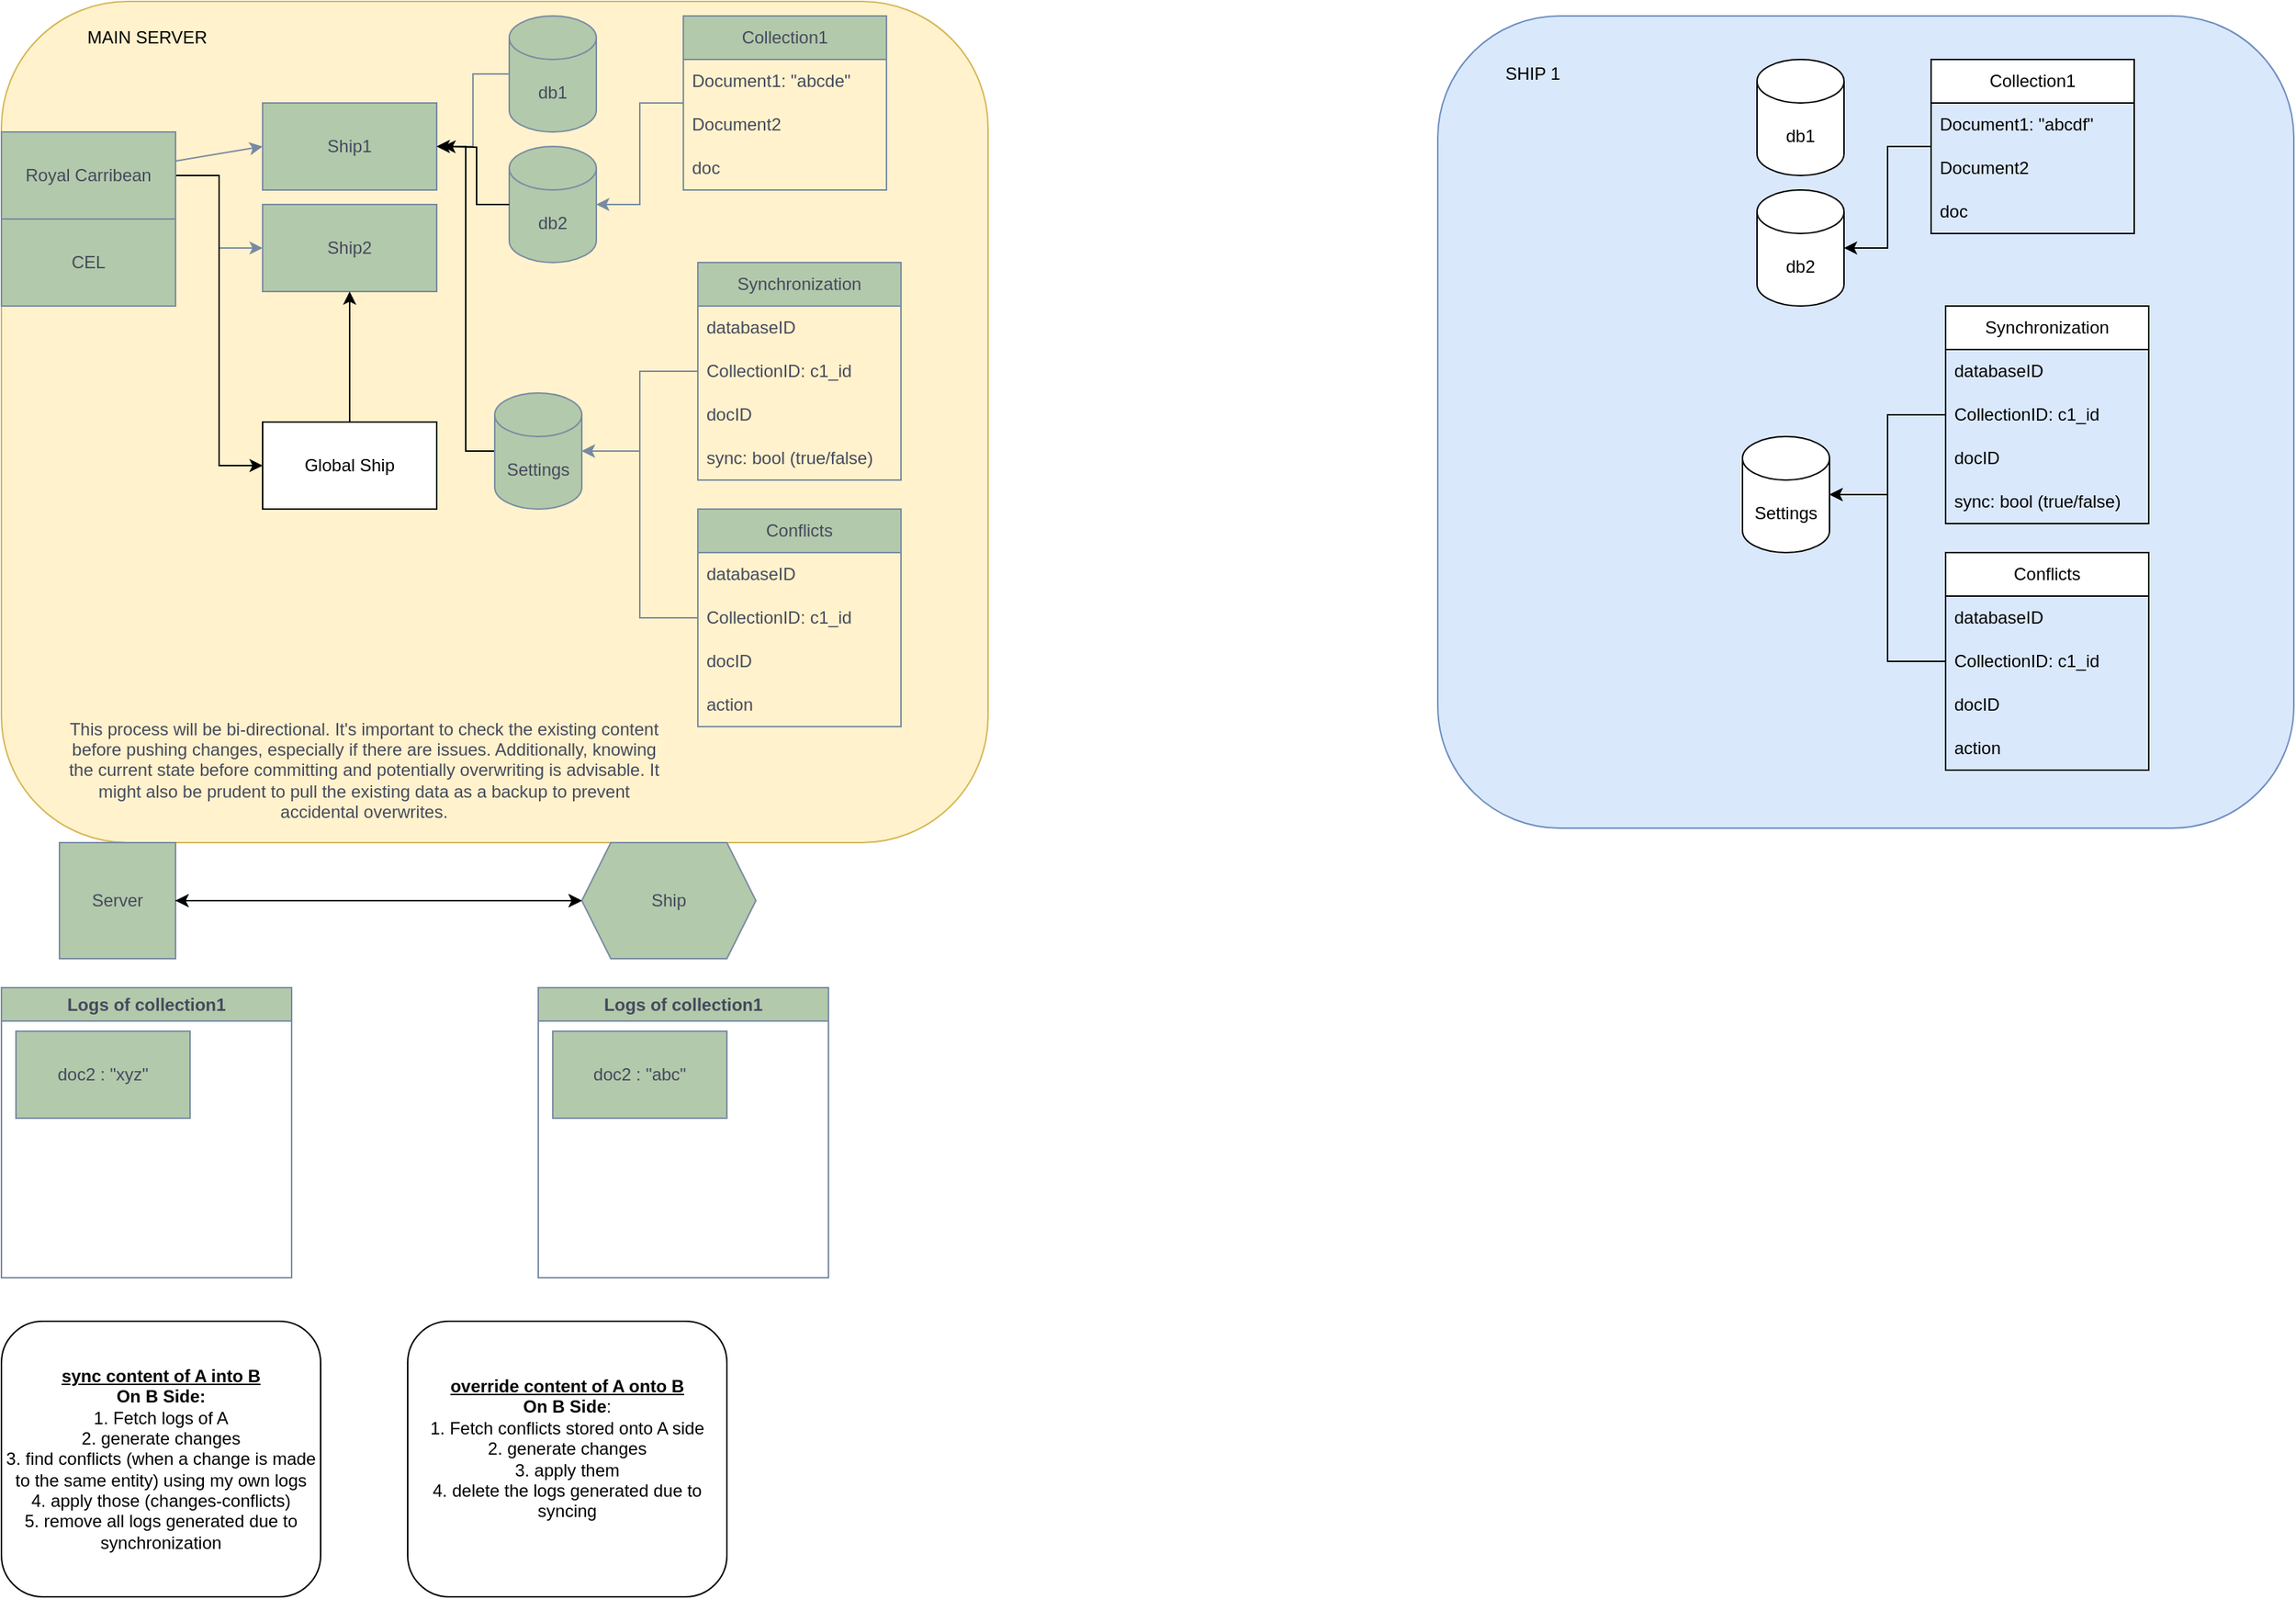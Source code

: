 <mxfile version="24.7.17">
  <diagram name="Page-1" id="QVdheb5jmeMty-fEyVKJ">
    <mxGraphModel dx="1464" dy="715" grid="1" gridSize="10" guides="1" tooltips="1" connect="1" arrows="1" fold="1" page="1" pageScale="1" pageWidth="2000" pageHeight="1100" math="0" shadow="0">
      <root>
        <mxCell id="0" />
        <mxCell id="1" parent="0" />
        <mxCell id="ntUH-E0p4cSO-epYr9VH-56" value="" style="rounded=1;whiteSpace=wrap;html=1;fillColor=#dae8fc;strokeColor=#6c8ebf;" parent="1" vertex="1">
          <mxGeometry x="990" y="10" width="590" height="560" as="geometry" />
        </mxCell>
        <mxCell id="ntUH-E0p4cSO-epYr9VH-24" value="" style="rounded=1;whiteSpace=wrap;html=1;fillColor=#fff2cc;strokeColor=#d6b656;" parent="1" vertex="1">
          <mxGeometry width="680" height="580" as="geometry" />
        </mxCell>
        <mxCell id="XJFTiHafAGhN_DBO5whV-9" value="" style="edgeStyle=orthogonalEdgeStyle;rounded=0;orthogonalLoop=1;jettySize=auto;html=1;labelBackgroundColor=none;strokeColor=#788AA3;fontColor=default;" parent="1" source="XJFTiHafAGhN_DBO5whV-1" target="XJFTiHafAGhN_DBO5whV-5" edge="1">
          <mxGeometry relative="1" as="geometry" />
        </mxCell>
        <mxCell id="ntUH-E0p4cSO-epYr9VH-9" style="edgeStyle=orthogonalEdgeStyle;rounded=0;orthogonalLoop=1;jettySize=auto;html=1;exitX=1;exitY=0.5;exitDx=0;exitDy=0;entryX=0;entryY=0.5;entryDx=0;entryDy=0;" parent="1" source="XJFTiHafAGhN_DBO5whV-1" target="ntUH-E0p4cSO-epYr9VH-8" edge="1">
          <mxGeometry relative="1" as="geometry" />
        </mxCell>
        <mxCell id="XJFTiHafAGhN_DBO5whV-1" value="Royal Carribean" style="rounded=0;whiteSpace=wrap;html=1;labelBackgroundColor=none;fillColor=#B2C9AB;strokeColor=#788AA3;fontColor=#46495D;" parent="1" vertex="1">
          <mxGeometry y="90" width="120" height="60" as="geometry" />
        </mxCell>
        <mxCell id="XJFTiHafAGhN_DBO5whV-2" value="CEL" style="rounded=0;whiteSpace=wrap;html=1;labelBackgroundColor=none;fillColor=#B2C9AB;strokeColor=#788AA3;fontColor=#46495D;" parent="1" vertex="1">
          <mxGeometry y="150" width="120" height="60" as="geometry" />
        </mxCell>
        <mxCell id="XJFTiHafAGhN_DBO5whV-4" value="Ship1" style="rounded=0;whiteSpace=wrap;html=1;labelBackgroundColor=none;fillColor=#B2C9AB;strokeColor=#788AA3;fontColor=#46495D;" parent="1" vertex="1">
          <mxGeometry x="180" y="70" width="120" height="60" as="geometry" />
        </mxCell>
        <mxCell id="XJFTiHafAGhN_DBO5whV-5" value="Ship2" style="rounded=0;whiteSpace=wrap;html=1;labelBackgroundColor=none;fillColor=#B2C9AB;strokeColor=#788AA3;fontColor=#46495D;" parent="1" vertex="1">
          <mxGeometry x="180" y="140" width="120" height="60" as="geometry" />
        </mxCell>
        <mxCell id="XJFTiHafAGhN_DBO5whV-7" value="" style="endArrow=classic;html=1;rounded=0;entryX=0;entryY=0.5;entryDx=0;entryDy=0;labelBackgroundColor=none;strokeColor=#788AA3;fontColor=default;" parent="1" source="XJFTiHafAGhN_DBO5whV-1" target="XJFTiHafAGhN_DBO5whV-4" edge="1">
          <mxGeometry width="50" height="50" relative="1" as="geometry">
            <mxPoint x="400" y="310" as="sourcePoint" />
            <mxPoint x="450" y="260" as="targetPoint" />
          </mxGeometry>
        </mxCell>
        <mxCell id="XJFTiHafAGhN_DBO5whV-14" value="" style="edgeStyle=orthogonalEdgeStyle;rounded=0;orthogonalLoop=1;jettySize=auto;html=1;labelBackgroundColor=none;strokeColor=#788AA3;fontColor=default;" parent="1" source="XJFTiHafAGhN_DBO5whV-10" target="XJFTiHafAGhN_DBO5whV-4" edge="1">
          <mxGeometry relative="1" as="geometry" />
        </mxCell>
        <mxCell id="XJFTiHafAGhN_DBO5whV-10" value="db1" style="shape=cylinder3;whiteSpace=wrap;html=1;boundedLbl=1;backgroundOutline=1;size=15;labelBackgroundColor=none;fillColor=#B2C9AB;strokeColor=#788AA3;fontColor=#46495D;" parent="1" vertex="1">
          <mxGeometry x="350" y="10" width="60" height="80" as="geometry" />
        </mxCell>
        <mxCell id="XJFTiHafAGhN_DBO5whV-11" value="db2" style="shape=cylinder3;whiteSpace=wrap;html=1;boundedLbl=1;backgroundOutline=1;size=15;labelBackgroundColor=none;fillColor=#B2C9AB;strokeColor=#788AA3;fontColor=#46495D;" parent="1" vertex="1">
          <mxGeometry x="350" y="100" width="60" height="80" as="geometry" />
        </mxCell>
        <mxCell id="XJFTiHafAGhN_DBO5whV-20" value="" style="edgeStyle=orthogonalEdgeStyle;rounded=0;orthogonalLoop=1;jettySize=auto;html=1;labelBackgroundColor=none;strokeColor=#788AA3;fontColor=default;" parent="1" source="XJFTiHafAGhN_DBO5whV-16" target="XJFTiHafAGhN_DBO5whV-11" edge="1">
          <mxGeometry relative="1" as="geometry" />
        </mxCell>
        <mxCell id="XJFTiHafAGhN_DBO5whV-16" value="Collection1" style="swimlane;fontStyle=0;childLayout=stackLayout;horizontal=1;startSize=30;horizontalStack=0;resizeParent=1;resizeParentMax=0;resizeLast=0;collapsible=1;marginBottom=0;whiteSpace=wrap;html=1;labelBackgroundColor=none;fillColor=#B2C9AB;strokeColor=#788AA3;fontColor=#46495D;" parent="1" vertex="1">
          <mxGeometry x="470" y="10" width="140" height="120" as="geometry" />
        </mxCell>
        <mxCell id="XJFTiHafAGhN_DBO5whV-17" value="Document1: &quot;abcde&quot;" style="text;strokeColor=none;fillColor=none;align=left;verticalAlign=middle;spacingLeft=4;spacingRight=4;overflow=hidden;points=[[0,0.5],[1,0.5]];portConstraint=eastwest;rotatable=0;whiteSpace=wrap;html=1;labelBackgroundColor=none;fontColor=#46495D;" parent="XJFTiHafAGhN_DBO5whV-16" vertex="1">
          <mxGeometry y="30" width="140" height="30" as="geometry" />
        </mxCell>
        <mxCell id="XJFTiHafAGhN_DBO5whV-18" value="Document2" style="text;strokeColor=none;fillColor=none;align=left;verticalAlign=middle;spacingLeft=4;spacingRight=4;overflow=hidden;points=[[0,0.5],[1,0.5]];portConstraint=eastwest;rotatable=0;whiteSpace=wrap;html=1;labelBackgroundColor=none;fontColor=#46495D;" parent="XJFTiHafAGhN_DBO5whV-16" vertex="1">
          <mxGeometry y="60" width="140" height="30" as="geometry" />
        </mxCell>
        <mxCell id="XJFTiHafAGhN_DBO5whV-19" value="doc" style="text;strokeColor=none;fillColor=none;align=left;verticalAlign=middle;spacingLeft=4;spacingRight=4;overflow=hidden;points=[[0,0.5],[1,0.5]];portConstraint=eastwest;rotatable=0;whiteSpace=wrap;html=1;labelBackgroundColor=none;fontColor=#46495D;" parent="XJFTiHafAGhN_DBO5whV-16" vertex="1">
          <mxGeometry y="90" width="140" height="30" as="geometry" />
        </mxCell>
        <mxCell id="XJFTiHafAGhN_DBO5whV-24" value="Server" style="whiteSpace=wrap;html=1;aspect=fixed;labelBackgroundColor=none;fillColor=#B2C9AB;strokeColor=#788AA3;fontColor=#46495D;" parent="1" vertex="1">
          <mxGeometry x="40" y="580" width="80" height="80" as="geometry" />
        </mxCell>
        <mxCell id="XJFTiHafAGhN_DBO5whV-27" value="Ship" style="shape=hexagon;perimeter=hexagonPerimeter2;whiteSpace=wrap;html=1;fixedSize=1;labelBackgroundColor=none;fillColor=#B2C9AB;strokeColor=#788AA3;fontColor=#46495D;" parent="1" vertex="1">
          <mxGeometry x="400" y="580" width="120" height="80" as="geometry" />
        </mxCell>
        <mxCell id="ntUH-E0p4cSO-epYr9VH-10" style="edgeStyle=orthogonalEdgeStyle;rounded=0;orthogonalLoop=1;jettySize=auto;html=1;exitX=0;exitY=0.5;exitDx=0;exitDy=0;exitPerimeter=0;entryX=1;entryY=0.5;entryDx=0;entryDy=0;" parent="1" source="XJFTiHafAGhN_DBO5whV-28" target="XJFTiHafAGhN_DBO5whV-4" edge="1">
          <mxGeometry relative="1" as="geometry" />
        </mxCell>
        <mxCell id="XJFTiHafAGhN_DBO5whV-28" value="Settings" style="shape=cylinder3;whiteSpace=wrap;html=1;boundedLbl=1;backgroundOutline=1;size=15;labelBackgroundColor=none;fillColor=#B2C9AB;strokeColor=#788AA3;fontColor=#46495D;" parent="1" vertex="1">
          <mxGeometry x="340" y="270" width="60" height="80" as="geometry" />
        </mxCell>
        <mxCell id="XJFTiHafAGhN_DBO5whV-40" value="" style="edgeStyle=orthogonalEdgeStyle;rounded=0;orthogonalLoop=1;jettySize=auto;html=1;labelBackgroundColor=none;strokeColor=#788AA3;fontColor=default;" parent="1" source="XJFTiHafAGhN_DBO5whV-30" target="XJFTiHafAGhN_DBO5whV-28" edge="1">
          <mxGeometry relative="1" as="geometry" />
        </mxCell>
        <mxCell id="XJFTiHafAGhN_DBO5whV-30" value="Synchronization" style="swimlane;fontStyle=0;childLayout=stackLayout;horizontal=1;startSize=30;horizontalStack=0;resizeParent=1;resizeParentMax=0;resizeLast=0;collapsible=1;marginBottom=0;whiteSpace=wrap;html=1;labelBackgroundColor=none;fillColor=#B2C9AB;strokeColor=#788AA3;fontColor=#46495D;" parent="1" vertex="1">
          <mxGeometry x="480" y="180" width="140" height="150" as="geometry">
            <mxRectangle x="480" y="180" width="130" height="30" as="alternateBounds" />
          </mxGeometry>
        </mxCell>
        <mxCell id="XJFTiHafAGhN_DBO5whV-31" value="databaseID" style="text;strokeColor=none;fillColor=none;align=left;verticalAlign=middle;spacingLeft=4;spacingRight=4;overflow=hidden;points=[[0,0.5],[1,0.5]];portConstraint=eastwest;rotatable=0;whiteSpace=wrap;html=1;labelBackgroundColor=none;fontColor=#46495D;" parent="XJFTiHafAGhN_DBO5whV-30" vertex="1">
          <mxGeometry y="30" width="140" height="30" as="geometry" />
        </mxCell>
        <mxCell id="XJFTiHafAGhN_DBO5whV-32" value="CollectionID: c1_id" style="text;strokeColor=none;fillColor=none;align=left;verticalAlign=middle;spacingLeft=4;spacingRight=4;overflow=hidden;points=[[0,0.5],[1,0.5]];portConstraint=eastwest;rotatable=0;whiteSpace=wrap;html=1;labelBackgroundColor=none;fontColor=#46495D;" parent="XJFTiHafAGhN_DBO5whV-30" vertex="1">
          <mxGeometry y="60" width="140" height="30" as="geometry" />
        </mxCell>
        <mxCell id="XJFTiHafAGhN_DBO5whV-33" value="docID" style="text;strokeColor=none;fillColor=none;align=left;verticalAlign=middle;spacingLeft=4;spacingRight=4;overflow=hidden;points=[[0,0.5],[1,0.5]];portConstraint=eastwest;rotatable=0;whiteSpace=wrap;html=1;labelBackgroundColor=none;fontColor=#46495D;" parent="XJFTiHafAGhN_DBO5whV-30" vertex="1">
          <mxGeometry y="90" width="140" height="30" as="geometry" />
        </mxCell>
        <mxCell id="XJFTiHafAGhN_DBO5whV-34" value="sync: bool (true/false)" style="text;strokeColor=none;fillColor=none;align=left;verticalAlign=middle;spacingLeft=4;spacingRight=4;overflow=hidden;points=[[0,0.5],[1,0.5]];portConstraint=eastwest;rotatable=0;whiteSpace=wrap;html=1;labelBackgroundColor=none;fontColor=#46495D;" parent="XJFTiHafAGhN_DBO5whV-30" vertex="1">
          <mxGeometry y="120" width="140" height="30" as="geometry" />
        </mxCell>
        <mxCell id="XJFTiHafAGhN_DBO5whV-35" value="Conflicts" style="swimlane;fontStyle=0;childLayout=stackLayout;horizontal=1;startSize=30;horizontalStack=0;resizeParent=1;resizeParentMax=0;resizeLast=0;collapsible=1;marginBottom=0;whiteSpace=wrap;html=1;labelBackgroundColor=none;fillColor=#B2C9AB;strokeColor=#788AA3;fontColor=#46495D;" parent="1" vertex="1">
          <mxGeometry x="480" y="350" width="140" height="150" as="geometry" />
        </mxCell>
        <mxCell id="XJFTiHafAGhN_DBO5whV-36" value="databaseID" style="text;strokeColor=none;fillColor=none;align=left;verticalAlign=middle;spacingLeft=4;spacingRight=4;overflow=hidden;points=[[0,0.5],[1,0.5]];portConstraint=eastwest;rotatable=0;whiteSpace=wrap;html=1;labelBackgroundColor=none;fontColor=#46495D;" parent="XJFTiHafAGhN_DBO5whV-35" vertex="1">
          <mxGeometry y="30" width="140" height="30" as="geometry" />
        </mxCell>
        <mxCell id="XJFTiHafAGhN_DBO5whV-37" value="CollectionID: c1_id" style="text;strokeColor=none;fillColor=none;align=left;verticalAlign=middle;spacingLeft=4;spacingRight=4;overflow=hidden;points=[[0,0.5],[1,0.5]];portConstraint=eastwest;rotatable=0;whiteSpace=wrap;html=1;labelBackgroundColor=none;fontColor=#46495D;" parent="XJFTiHafAGhN_DBO5whV-35" vertex="1">
          <mxGeometry y="60" width="140" height="30" as="geometry" />
        </mxCell>
        <mxCell id="XJFTiHafAGhN_DBO5whV-38" value="docID" style="text;strokeColor=none;fillColor=none;align=left;verticalAlign=middle;spacingLeft=4;spacingRight=4;overflow=hidden;points=[[0,0.5],[1,0.5]];portConstraint=eastwest;rotatable=0;whiteSpace=wrap;html=1;labelBackgroundColor=none;fontColor=#46495D;" parent="XJFTiHafAGhN_DBO5whV-35" vertex="1">
          <mxGeometry y="90" width="140" height="30" as="geometry" />
        </mxCell>
        <mxCell id="XJFTiHafAGhN_DBO5whV-39" value="action" style="text;strokeColor=none;fillColor=none;align=left;verticalAlign=middle;spacingLeft=4;spacingRight=4;overflow=hidden;points=[[0,0.5],[1,0.5]];portConstraint=eastwest;rotatable=0;whiteSpace=wrap;html=1;labelBackgroundColor=none;fontColor=#46495D;" parent="XJFTiHafAGhN_DBO5whV-35" vertex="1">
          <mxGeometry y="120" width="140" height="30" as="geometry" />
        </mxCell>
        <mxCell id="XJFTiHafAGhN_DBO5whV-41" style="edgeStyle=orthogonalEdgeStyle;rounded=0;orthogonalLoop=1;jettySize=auto;html=1;entryX=1;entryY=0.5;entryDx=0;entryDy=0;entryPerimeter=0;labelBackgroundColor=none;strokeColor=#788AA3;fontColor=default;" parent="1" source="XJFTiHafAGhN_DBO5whV-35" target="XJFTiHafAGhN_DBO5whV-28" edge="1">
          <mxGeometry relative="1" as="geometry" />
        </mxCell>
        <mxCell id="ntUH-E0p4cSO-epYr9VH-1" value="Logs of collection1" style="swimlane;whiteSpace=wrap;html=1;startSize=23;labelBackgroundColor=none;fillColor=#B2C9AB;strokeColor=#788AA3;fontColor=#46495D;" parent="1" vertex="1">
          <mxGeometry y="680" width="200" height="200" as="geometry" />
        </mxCell>
        <mxCell id="ntUH-E0p4cSO-epYr9VH-4" value="doc2 : &quot;xyz&quot;" style="whiteSpace=wrap;html=1;labelBackgroundColor=none;fillColor=#B2C9AB;strokeColor=#788AA3;fontColor=#46495D;" parent="ntUH-E0p4cSO-epYr9VH-1" vertex="1">
          <mxGeometry x="10" y="30" width="120" height="60" as="geometry" />
        </mxCell>
        <mxCell id="ntUH-E0p4cSO-epYr9VH-2" value="Logs of collection1" style="swimlane;whiteSpace=wrap;html=1;startSize=23;labelBackgroundColor=none;fillColor=#B2C9AB;strokeColor=#788AA3;fontColor=#46495D;" parent="1" vertex="1">
          <mxGeometry x="370" y="680" width="200" height="200" as="geometry" />
        </mxCell>
        <mxCell id="ntUH-E0p4cSO-epYr9VH-5" value="doc2 : &quot;abc&quot;" style="whiteSpace=wrap;html=1;labelBackgroundColor=none;fillColor=#B2C9AB;strokeColor=#788AA3;fontColor=#46495D;" parent="ntUH-E0p4cSO-epYr9VH-2" vertex="1">
          <mxGeometry x="10" y="30" width="120" height="60" as="geometry" />
        </mxCell>
        <mxCell id="k76rSSgDdyUt8fv63e5w-1" value="This process will be bi-directional. It&#39;s important to check the existing content before pushing changes, especially if there are issues. Additionally, knowing the current state before committing and potentially overwriting is advisable. It might also be prudent to pull the existing data as a backup to prevent accidental overwrites." style="text;html=1;align=center;verticalAlign=middle;whiteSpace=wrap;rounded=0;fontColor=#46495D;" parent="1" vertex="1">
          <mxGeometry x="40" y="480" width="420" height="100" as="geometry" />
        </mxCell>
        <mxCell id="ntUH-E0p4cSO-epYr9VH-68" style="edgeStyle=orthogonalEdgeStyle;rounded=0;orthogonalLoop=1;jettySize=auto;html=1;exitX=0.5;exitY=0;exitDx=0;exitDy=0;entryX=0.5;entryY=1;entryDx=0;entryDy=0;" parent="1" source="ntUH-E0p4cSO-epYr9VH-8" target="XJFTiHafAGhN_DBO5whV-5" edge="1">
          <mxGeometry relative="1" as="geometry" />
        </mxCell>
        <mxCell id="ntUH-E0p4cSO-epYr9VH-8" value="Global Ship" style="rounded=0;whiteSpace=wrap;html=1;" parent="1" vertex="1">
          <mxGeometry x="180" y="290" width="120" height="60" as="geometry" />
        </mxCell>
        <mxCell id="k76rSSgDdyUt8fv63e5w-2" value="" style="endArrow=classic;startArrow=classic;html=1;rounded=0;strokeColor=#788AA3;fontColor=#46495D;fillColor=#B2C9AB;exitX=1;exitY=0.5;exitDx=0;exitDy=0;" parent="1" source="XJFTiHafAGhN_DBO5whV-24" target="XJFTiHafAGhN_DBO5whV-27" edge="1">
          <mxGeometry width="50" height="50" relative="1" as="geometry">
            <mxPoint x="130" y="620" as="sourcePoint" />
            <mxPoint x="310" y="600" as="targetPoint" />
          </mxGeometry>
        </mxCell>
        <mxCell id="ntUH-E0p4cSO-epYr9VH-11" style="edgeStyle=orthogonalEdgeStyle;rounded=0;orthogonalLoop=1;jettySize=auto;html=1;" parent="1" source="XJFTiHafAGhN_DBO5whV-11" edge="1">
          <mxGeometry relative="1" as="geometry">
            <mxPoint x="304" y="100" as="targetPoint" />
          </mxGeometry>
        </mxCell>
        <mxCell id="ntUH-E0p4cSO-epYr9VH-13" value="&lt;b&gt;&lt;u&gt;sync content of A into B&lt;/u&gt;&lt;/b&gt;&lt;div&gt;&lt;b&gt;On B Side:&lt;/b&gt;&lt;br&gt;&lt;div&gt;1. Fetch logs of A&lt;/div&gt;&lt;/div&gt;&lt;div&gt;2. generate changes&lt;/div&gt;&lt;div&gt;3. find conflicts (when a change is made to the same entity) using my own logs&lt;/div&gt;&lt;div&gt;4. apply those (changes-conflicts)&lt;/div&gt;&lt;div&gt;5. remove all logs generated due to synchronization&lt;/div&gt;" style="rounded=1;whiteSpace=wrap;html=1;" parent="1" vertex="1">
          <mxGeometry y="910" width="220" height="190" as="geometry" />
        </mxCell>
        <mxCell id="ntUH-E0p4cSO-epYr9VH-16" value="&lt;b&gt;&lt;u&gt;override content of A onto B&lt;/u&gt;&lt;/b&gt;&lt;br&gt;&lt;div&gt;&lt;b&gt;On B Side&lt;/b&gt;:&lt;br&gt;&lt;div&gt;1. Fetch conflicts stored onto A side&lt;/div&gt;&lt;/div&gt;&lt;div&gt;2. generate changes&lt;/div&gt;&lt;div&gt;3. apply them&lt;/div&gt;&lt;div&gt;4. delete the logs generated due to syncing&lt;/div&gt;&lt;div&gt;&lt;br&gt;&lt;/div&gt;" style="rounded=1;whiteSpace=wrap;html=1;" parent="1" vertex="1">
          <mxGeometry x="280" y="910" width="220" height="190" as="geometry" />
        </mxCell>
        <mxCell id="ntUH-E0p4cSO-epYr9VH-20" value="" style="endArrow=classic;html=1;rounded=0;entryX=0;entryY=0.5;entryDx=0;entryDy=0;exitX=1;exitY=0.5;exitDx=0;exitDy=0;" parent="1" source="XJFTiHafAGhN_DBO5whV-24" target="XJFTiHafAGhN_DBO5whV-27" edge="1">
          <mxGeometry width="50" height="50" relative="1" as="geometry">
            <mxPoint x="130" y="630" as="sourcePoint" />
            <mxPoint x="180" y="580" as="targetPoint" />
          </mxGeometry>
        </mxCell>
        <mxCell id="ntUH-E0p4cSO-epYr9VH-21" value="" style="endArrow=classic;startArrow=classic;html=1;rounded=0;exitX=1;exitY=0.5;exitDx=0;exitDy=0;entryX=0;entryY=0.5;entryDx=0;entryDy=0;" parent="1" source="XJFTiHafAGhN_DBO5whV-24" target="XJFTiHafAGhN_DBO5whV-27" edge="1">
          <mxGeometry width="50" height="50" relative="1" as="geometry">
            <mxPoint x="350" y="730" as="sourcePoint" />
            <mxPoint x="400" y="680" as="targetPoint" />
          </mxGeometry>
        </mxCell>
        <mxCell id="ntUH-E0p4cSO-epYr9VH-33" value="db1" style="shape=cylinder3;whiteSpace=wrap;html=1;boundedLbl=1;backgroundOutline=1;size=15;" parent="1" vertex="1">
          <mxGeometry x="1210" y="40" width="60" height="80" as="geometry" />
        </mxCell>
        <mxCell id="ntUH-E0p4cSO-epYr9VH-34" value="db2" style="shape=cylinder3;whiteSpace=wrap;html=1;boundedLbl=1;backgroundOutline=1;size=15;" parent="1" vertex="1">
          <mxGeometry x="1210" y="130" width="60" height="80" as="geometry" />
        </mxCell>
        <mxCell id="ntUH-E0p4cSO-epYr9VH-35" value="" style="edgeStyle=orthogonalEdgeStyle;rounded=0;orthogonalLoop=1;jettySize=auto;html=1;" parent="1" source="ntUH-E0p4cSO-epYr9VH-36" target="ntUH-E0p4cSO-epYr9VH-34" edge="1">
          <mxGeometry relative="1" as="geometry" />
        </mxCell>
        <mxCell id="ntUH-E0p4cSO-epYr9VH-36" value="Collection1" style="swimlane;fontStyle=0;childLayout=stackLayout;horizontal=1;startSize=30;horizontalStack=0;resizeParent=1;resizeParentMax=0;resizeLast=0;collapsible=1;marginBottom=0;whiteSpace=wrap;html=1;" parent="1" vertex="1">
          <mxGeometry x="1330" y="40" width="140" height="120" as="geometry" />
        </mxCell>
        <mxCell id="ntUH-E0p4cSO-epYr9VH-37" value="Document1: &quot;abcdf&quot;" style="text;strokeColor=none;fillColor=none;align=left;verticalAlign=middle;spacingLeft=4;spacingRight=4;overflow=hidden;points=[[0,0.5],[1,0.5]];portConstraint=eastwest;rotatable=0;whiteSpace=wrap;html=1;" parent="ntUH-E0p4cSO-epYr9VH-36" vertex="1">
          <mxGeometry y="30" width="140" height="30" as="geometry" />
        </mxCell>
        <mxCell id="ntUH-E0p4cSO-epYr9VH-38" value="Document2" style="text;strokeColor=none;fillColor=none;align=left;verticalAlign=middle;spacingLeft=4;spacingRight=4;overflow=hidden;points=[[0,0.5],[1,0.5]];portConstraint=eastwest;rotatable=0;whiteSpace=wrap;html=1;" parent="ntUH-E0p4cSO-epYr9VH-36" vertex="1">
          <mxGeometry y="60" width="140" height="30" as="geometry" />
        </mxCell>
        <mxCell id="ntUH-E0p4cSO-epYr9VH-39" value="doc" style="text;strokeColor=none;fillColor=none;align=left;verticalAlign=middle;spacingLeft=4;spacingRight=4;overflow=hidden;points=[[0,0.5],[1,0.5]];portConstraint=eastwest;rotatable=0;whiteSpace=wrap;html=1;" parent="ntUH-E0p4cSO-epYr9VH-36" vertex="1">
          <mxGeometry y="90" width="140" height="30" as="geometry" />
        </mxCell>
        <mxCell id="ntUH-E0p4cSO-epYr9VH-41" value="Settings" style="shape=cylinder3;whiteSpace=wrap;html=1;boundedLbl=1;backgroundOutline=1;size=15;" parent="1" vertex="1">
          <mxGeometry x="1200" y="300" width="60" height="80" as="geometry" />
        </mxCell>
        <mxCell id="ntUH-E0p4cSO-epYr9VH-42" value="" style="edgeStyle=orthogonalEdgeStyle;rounded=0;orthogonalLoop=1;jettySize=auto;html=1;" parent="1" source="ntUH-E0p4cSO-epYr9VH-43" target="ntUH-E0p4cSO-epYr9VH-41" edge="1">
          <mxGeometry relative="1" as="geometry" />
        </mxCell>
        <mxCell id="ntUH-E0p4cSO-epYr9VH-43" value="Synchronization" style="swimlane;fontStyle=0;childLayout=stackLayout;horizontal=1;startSize=30;horizontalStack=0;resizeParent=1;resizeParentMax=0;resizeLast=0;collapsible=1;marginBottom=0;whiteSpace=wrap;html=1;" parent="1" vertex="1">
          <mxGeometry x="1340" y="210" width="140" height="150" as="geometry">
            <mxRectangle x="480" y="180" width="130" height="30" as="alternateBounds" />
          </mxGeometry>
        </mxCell>
        <mxCell id="ntUH-E0p4cSO-epYr9VH-44" value="databaseID" style="text;strokeColor=none;fillColor=none;align=left;verticalAlign=middle;spacingLeft=4;spacingRight=4;overflow=hidden;points=[[0,0.5],[1,0.5]];portConstraint=eastwest;rotatable=0;whiteSpace=wrap;html=1;" parent="ntUH-E0p4cSO-epYr9VH-43" vertex="1">
          <mxGeometry y="30" width="140" height="30" as="geometry" />
        </mxCell>
        <mxCell id="ntUH-E0p4cSO-epYr9VH-45" value="CollectionID: c1_id" style="text;strokeColor=none;fillColor=none;align=left;verticalAlign=middle;spacingLeft=4;spacingRight=4;overflow=hidden;points=[[0,0.5],[1,0.5]];portConstraint=eastwest;rotatable=0;whiteSpace=wrap;html=1;" parent="ntUH-E0p4cSO-epYr9VH-43" vertex="1">
          <mxGeometry y="60" width="140" height="30" as="geometry" />
        </mxCell>
        <mxCell id="ntUH-E0p4cSO-epYr9VH-46" value="docID" style="text;strokeColor=none;fillColor=none;align=left;verticalAlign=middle;spacingLeft=4;spacingRight=4;overflow=hidden;points=[[0,0.5],[1,0.5]];portConstraint=eastwest;rotatable=0;whiteSpace=wrap;html=1;" parent="ntUH-E0p4cSO-epYr9VH-43" vertex="1">
          <mxGeometry y="90" width="140" height="30" as="geometry" />
        </mxCell>
        <mxCell id="ntUH-E0p4cSO-epYr9VH-47" value="sync: bool (true/false)" style="text;strokeColor=none;fillColor=none;align=left;verticalAlign=middle;spacingLeft=4;spacingRight=4;overflow=hidden;points=[[0,0.5],[1,0.5]];portConstraint=eastwest;rotatable=0;whiteSpace=wrap;html=1;" parent="ntUH-E0p4cSO-epYr9VH-43" vertex="1">
          <mxGeometry y="120" width="140" height="30" as="geometry" />
        </mxCell>
        <mxCell id="ntUH-E0p4cSO-epYr9VH-48" value="Conflicts" style="swimlane;fontStyle=0;childLayout=stackLayout;horizontal=1;startSize=30;horizontalStack=0;resizeParent=1;resizeParentMax=0;resizeLast=0;collapsible=1;marginBottom=0;whiteSpace=wrap;html=1;" parent="1" vertex="1">
          <mxGeometry x="1340" y="380" width="140" height="150" as="geometry" />
        </mxCell>
        <mxCell id="ntUH-E0p4cSO-epYr9VH-49" value="databaseID" style="text;strokeColor=none;fillColor=none;align=left;verticalAlign=middle;spacingLeft=4;spacingRight=4;overflow=hidden;points=[[0,0.5],[1,0.5]];portConstraint=eastwest;rotatable=0;whiteSpace=wrap;html=1;" parent="ntUH-E0p4cSO-epYr9VH-48" vertex="1">
          <mxGeometry y="30" width="140" height="30" as="geometry" />
        </mxCell>
        <mxCell id="ntUH-E0p4cSO-epYr9VH-50" value="CollectionID: c1_id" style="text;strokeColor=none;fillColor=none;align=left;verticalAlign=middle;spacingLeft=4;spacingRight=4;overflow=hidden;points=[[0,0.5],[1,0.5]];portConstraint=eastwest;rotatable=0;whiteSpace=wrap;html=1;" parent="ntUH-E0p4cSO-epYr9VH-48" vertex="1">
          <mxGeometry y="60" width="140" height="30" as="geometry" />
        </mxCell>
        <mxCell id="ntUH-E0p4cSO-epYr9VH-51" value="docID" style="text;strokeColor=none;fillColor=none;align=left;verticalAlign=middle;spacingLeft=4;spacingRight=4;overflow=hidden;points=[[0,0.5],[1,0.5]];portConstraint=eastwest;rotatable=0;whiteSpace=wrap;html=1;" parent="ntUH-E0p4cSO-epYr9VH-48" vertex="1">
          <mxGeometry y="90" width="140" height="30" as="geometry" />
        </mxCell>
        <mxCell id="ntUH-E0p4cSO-epYr9VH-52" value="action" style="text;strokeColor=none;fillColor=none;align=left;verticalAlign=middle;spacingLeft=4;spacingRight=4;overflow=hidden;points=[[0,0.5],[1,0.5]];portConstraint=eastwest;rotatable=0;whiteSpace=wrap;html=1;" parent="ntUH-E0p4cSO-epYr9VH-48" vertex="1">
          <mxGeometry y="120" width="140" height="30" as="geometry" />
        </mxCell>
        <mxCell id="ntUH-E0p4cSO-epYr9VH-53" style="edgeStyle=orthogonalEdgeStyle;rounded=0;orthogonalLoop=1;jettySize=auto;html=1;entryX=1;entryY=0.5;entryDx=0;entryDy=0;entryPerimeter=0;" parent="1" source="ntUH-E0p4cSO-epYr9VH-48" target="ntUH-E0p4cSO-epYr9VH-41" edge="1">
          <mxGeometry relative="1" as="geometry" />
        </mxCell>
        <mxCell id="ntUH-E0p4cSO-epYr9VH-57" value="SHIP 1" style="text;html=1;align=center;verticalAlign=middle;resizable=0;points=[];autosize=1;strokeColor=none;fillColor=none;" parent="1" vertex="1">
          <mxGeometry x="1025" y="35" width="60" height="30" as="geometry" />
        </mxCell>
        <mxCell id="ntUH-E0p4cSO-epYr9VH-58" value="MAIN SERVER" style="text;html=1;align=center;verticalAlign=middle;resizable=0;points=[];autosize=1;strokeColor=none;fillColor=none;" parent="1" vertex="1">
          <mxGeometry x="45" y="10" width="110" height="30" as="geometry" />
        </mxCell>
      </root>
    </mxGraphModel>
  </diagram>
</mxfile>
